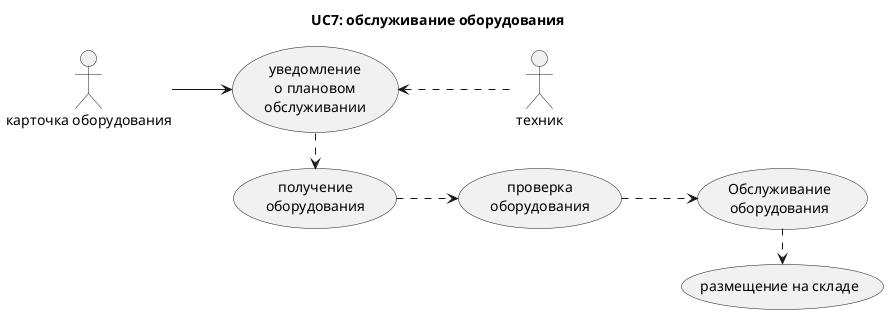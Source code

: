 @startuml
left to right direction

title UC7: обслуживание оборудования

actor техник
actor "карточка оборудования" as card_t

usecase "уведомление\nо плановом\nобслуживании" as message
usecase "проверка\nоборудования" as check_tools
usecase "получение\nоборудования" as get_tools
usecase "Обслуживание\nоборудования" as process_tools
usecase "размещение на складе" as move_to_warehouse

card_t --> message
message <.. техник

message .> get_tools
get_tools ..> check_tools
check_tools ..> process_tools
process_tools .> move_to_warehouse

@enduml